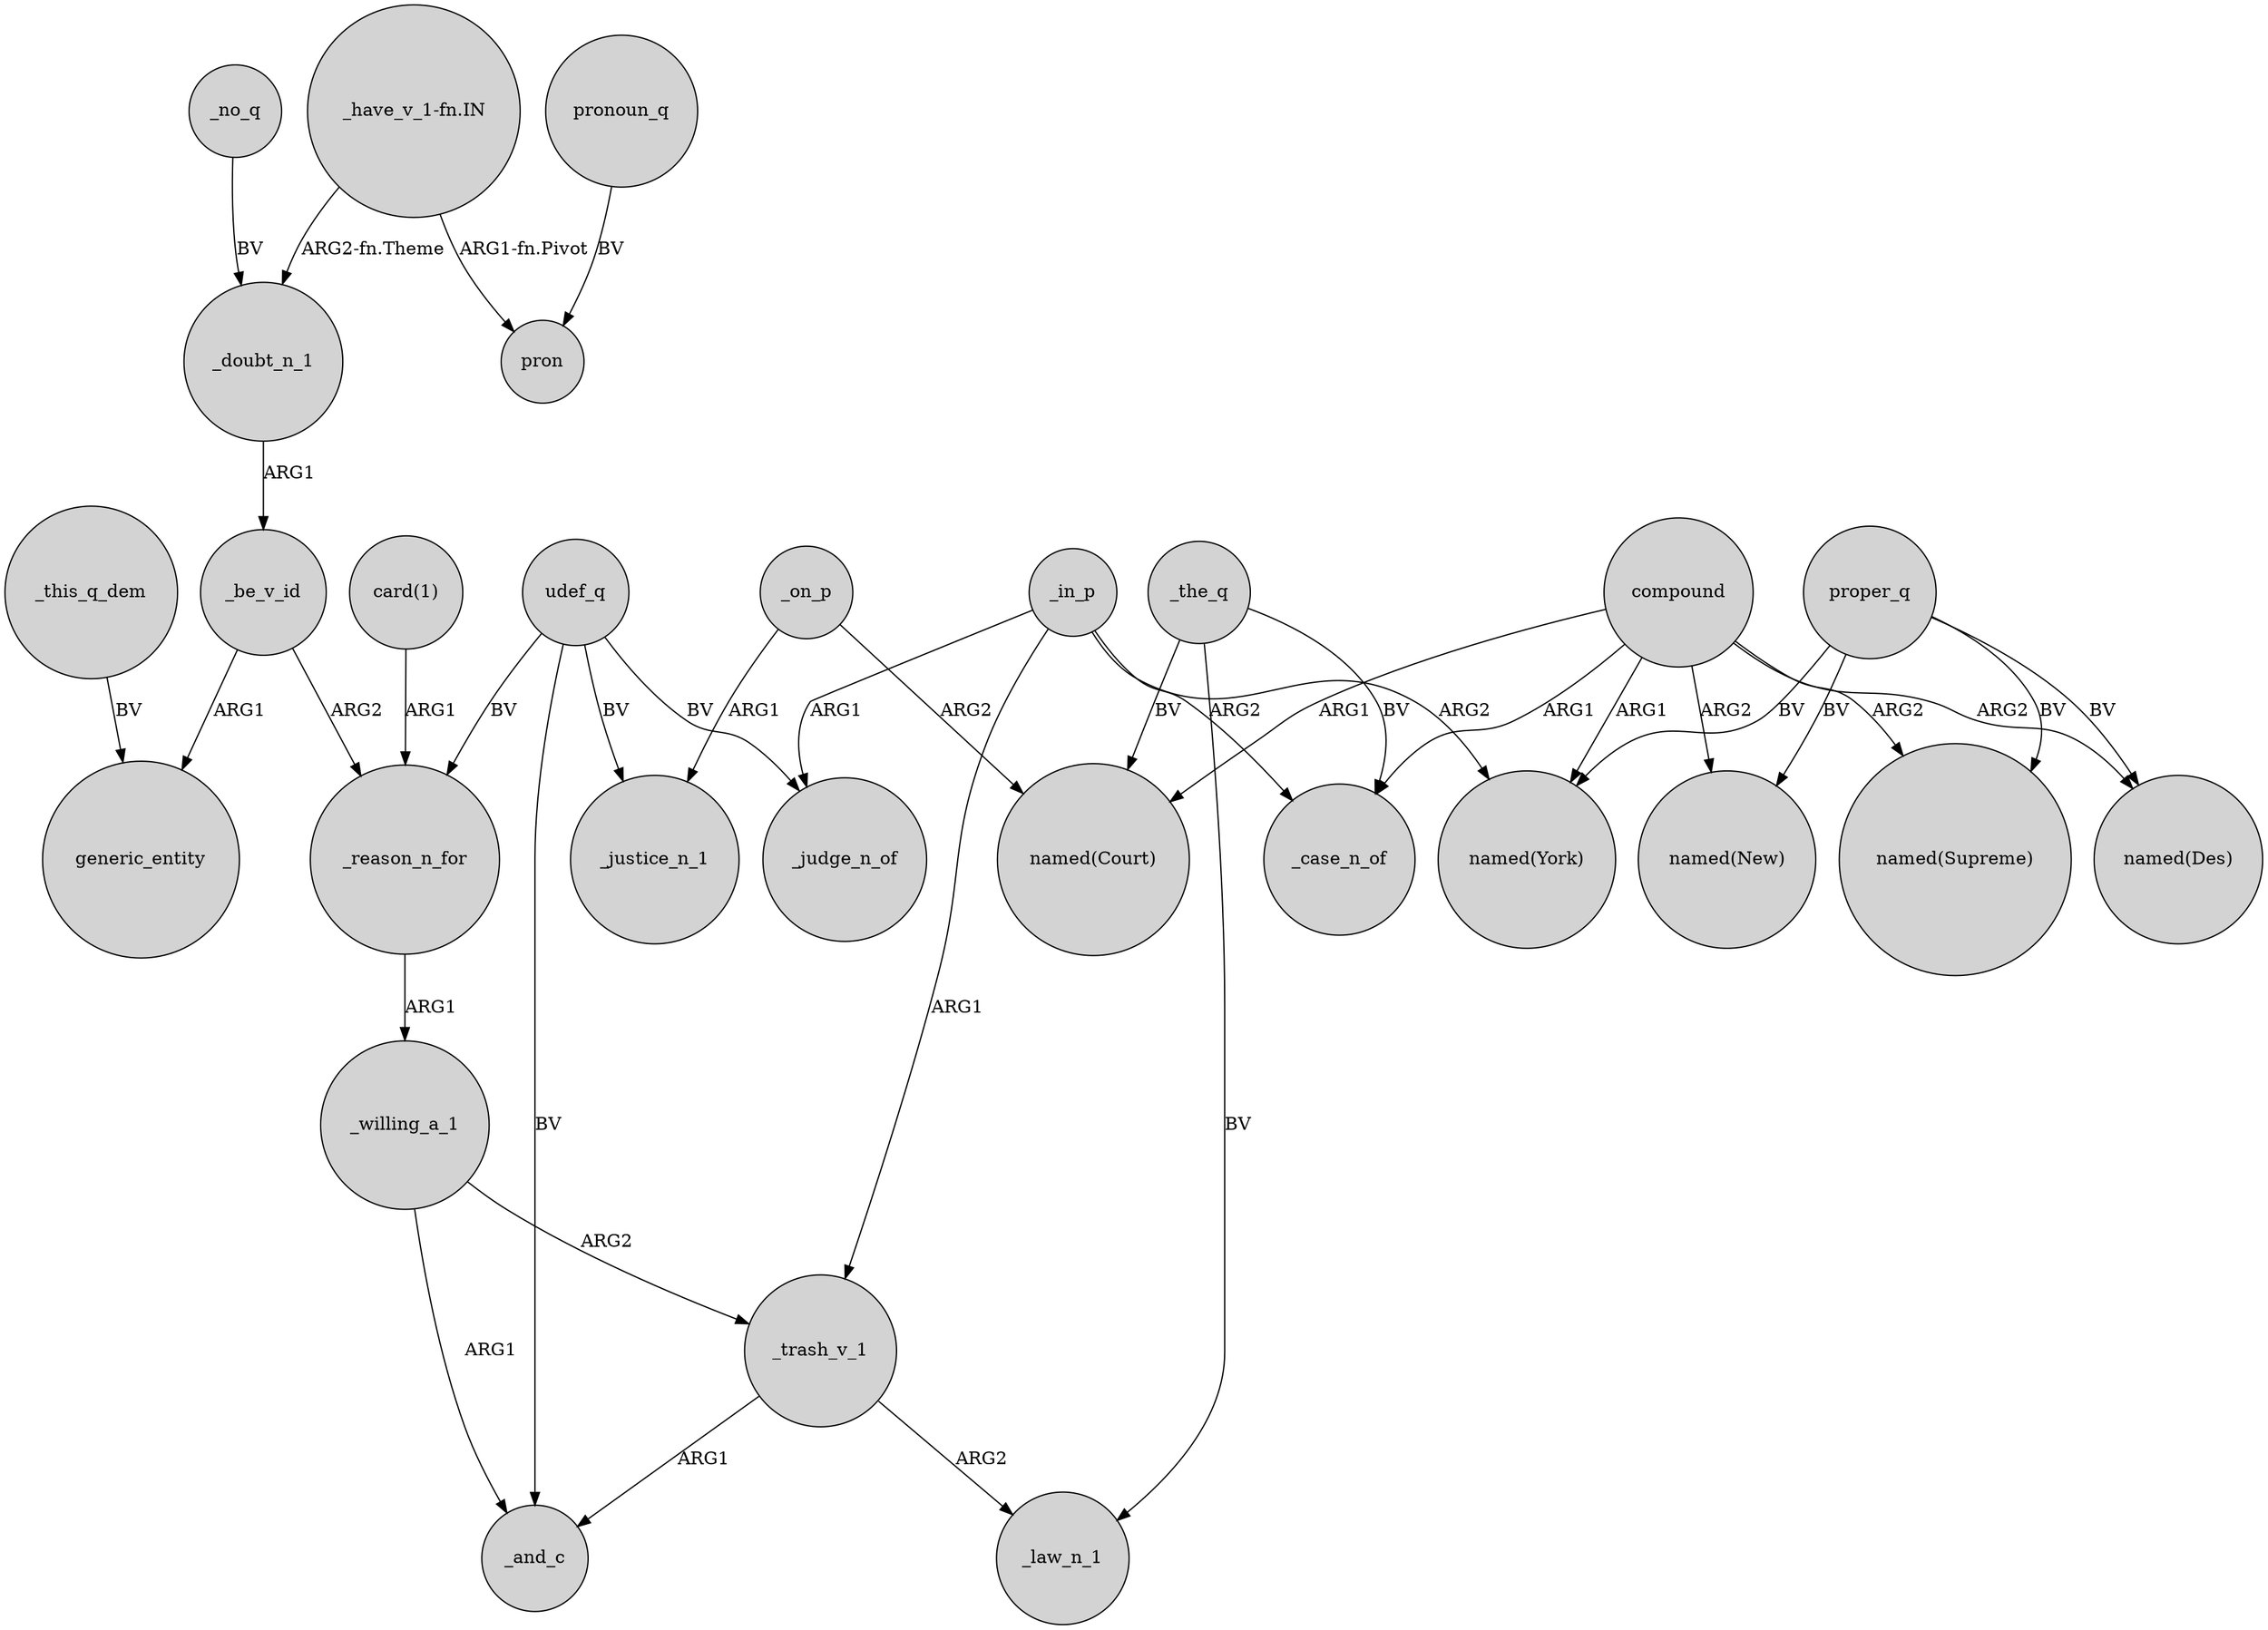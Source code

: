 digraph {
	node [shape=circle style=filled]
	"card(1)" -> _reason_n_for [label=ARG1]
	compound -> "named(New)" [label=ARG2]
	_on_p -> _justice_n_1 [label=ARG1]
	_reason_n_for -> _willing_a_1 [label=ARG1]
	udef_q -> _reason_n_for [label=BV]
	_trash_v_1 -> _law_n_1 [label=ARG2]
	proper_q -> "named(New)" [label=BV]
	_the_q -> _case_n_of [label=BV]
	compound -> "named(Des)" [label=ARG2]
	_no_q -> _doubt_n_1 [label=BV]
	_be_v_id -> generic_entity [label=ARG1]
	_the_q -> "named(Court)" [label=BV]
	"_have_v_1-fn.IN" -> pron [label="ARG1-fn.Pivot"]
	udef_q -> _judge_n_of [label=BV]
	pronoun_q -> pron [label=BV]
	compound -> "named(York)" [label=ARG1]
	compound -> _case_n_of [label=ARG1]
	_this_q_dem -> generic_entity [label=BV]
	compound -> "named(Supreme)" [label=ARG2]
	_trash_v_1 -> _and_c [label=ARG1]
	_in_p -> _judge_n_of [label=ARG1]
	_the_q -> _law_n_1 [label=BV]
	proper_q -> "named(Supreme)" [label=BV]
	_be_v_id -> _reason_n_for [label=ARG2]
	_willing_a_1 -> _and_c [label=ARG1]
	_in_p -> "named(York)" [label=ARG2]
	_in_p -> _case_n_of [label=ARG2]
	udef_q -> _justice_n_1 [label=BV]
	proper_q -> "named(Des)" [label=BV]
	_doubt_n_1 -> _be_v_id [label=ARG1]
	"_have_v_1-fn.IN" -> _doubt_n_1 [label="ARG2-fn.Theme"]
	proper_q -> "named(York)" [label=BV]
	udef_q -> _and_c [label=BV]
	_willing_a_1 -> _trash_v_1 [label=ARG2]
	_in_p -> _trash_v_1 [label=ARG1]
	compound -> "named(Court)" [label=ARG1]
	_on_p -> "named(Court)" [label=ARG2]
}
